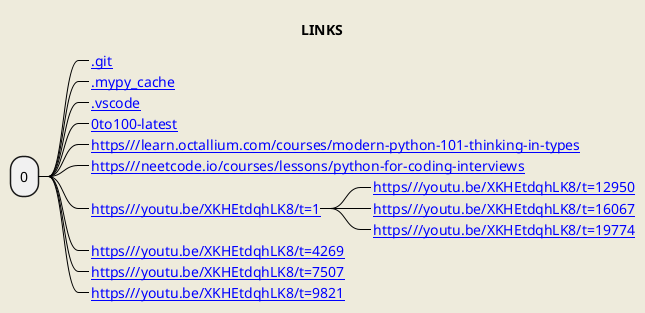 
@startmindmap

title LINKS

skinparam shadowing false
skinparam backgroundColor #EEEBDC
skinparam ArrowColor black
skinparam noteBorderColor black

+ 0
++_ [[ .git ]]
++_ [[ .mypy_cache ]]
++_ [[ .vscode ]]
++_ [[ 0to100-latest ]]
++_ [[ https///learn.octallium.com/courses/modern-python-101-thinking-in-types ]]
++_ [[ https///neetcode.io/courses/lessons/python-for-coding-interviews ]]
++_ [[ https///youtu.be/XKHEtdqhLK8/t=1 ]]
+++_ [[ https///youtu.be/XKHEtdqhLK8/t=12950 ]]
+++_ [[ https///youtu.be/XKHEtdqhLK8/t=16067 ]]
+++_ [[ https///youtu.be/XKHEtdqhLK8/t=19774 ]]
++_ [[ https///youtu.be/XKHEtdqhLK8/t=4269 ]]
++_ [[ https///youtu.be/XKHEtdqhLK8/t=7507 ]]
++_ [[ https///youtu.be/XKHEtdqhLK8/t=9821 ]]

@endmindmap
        